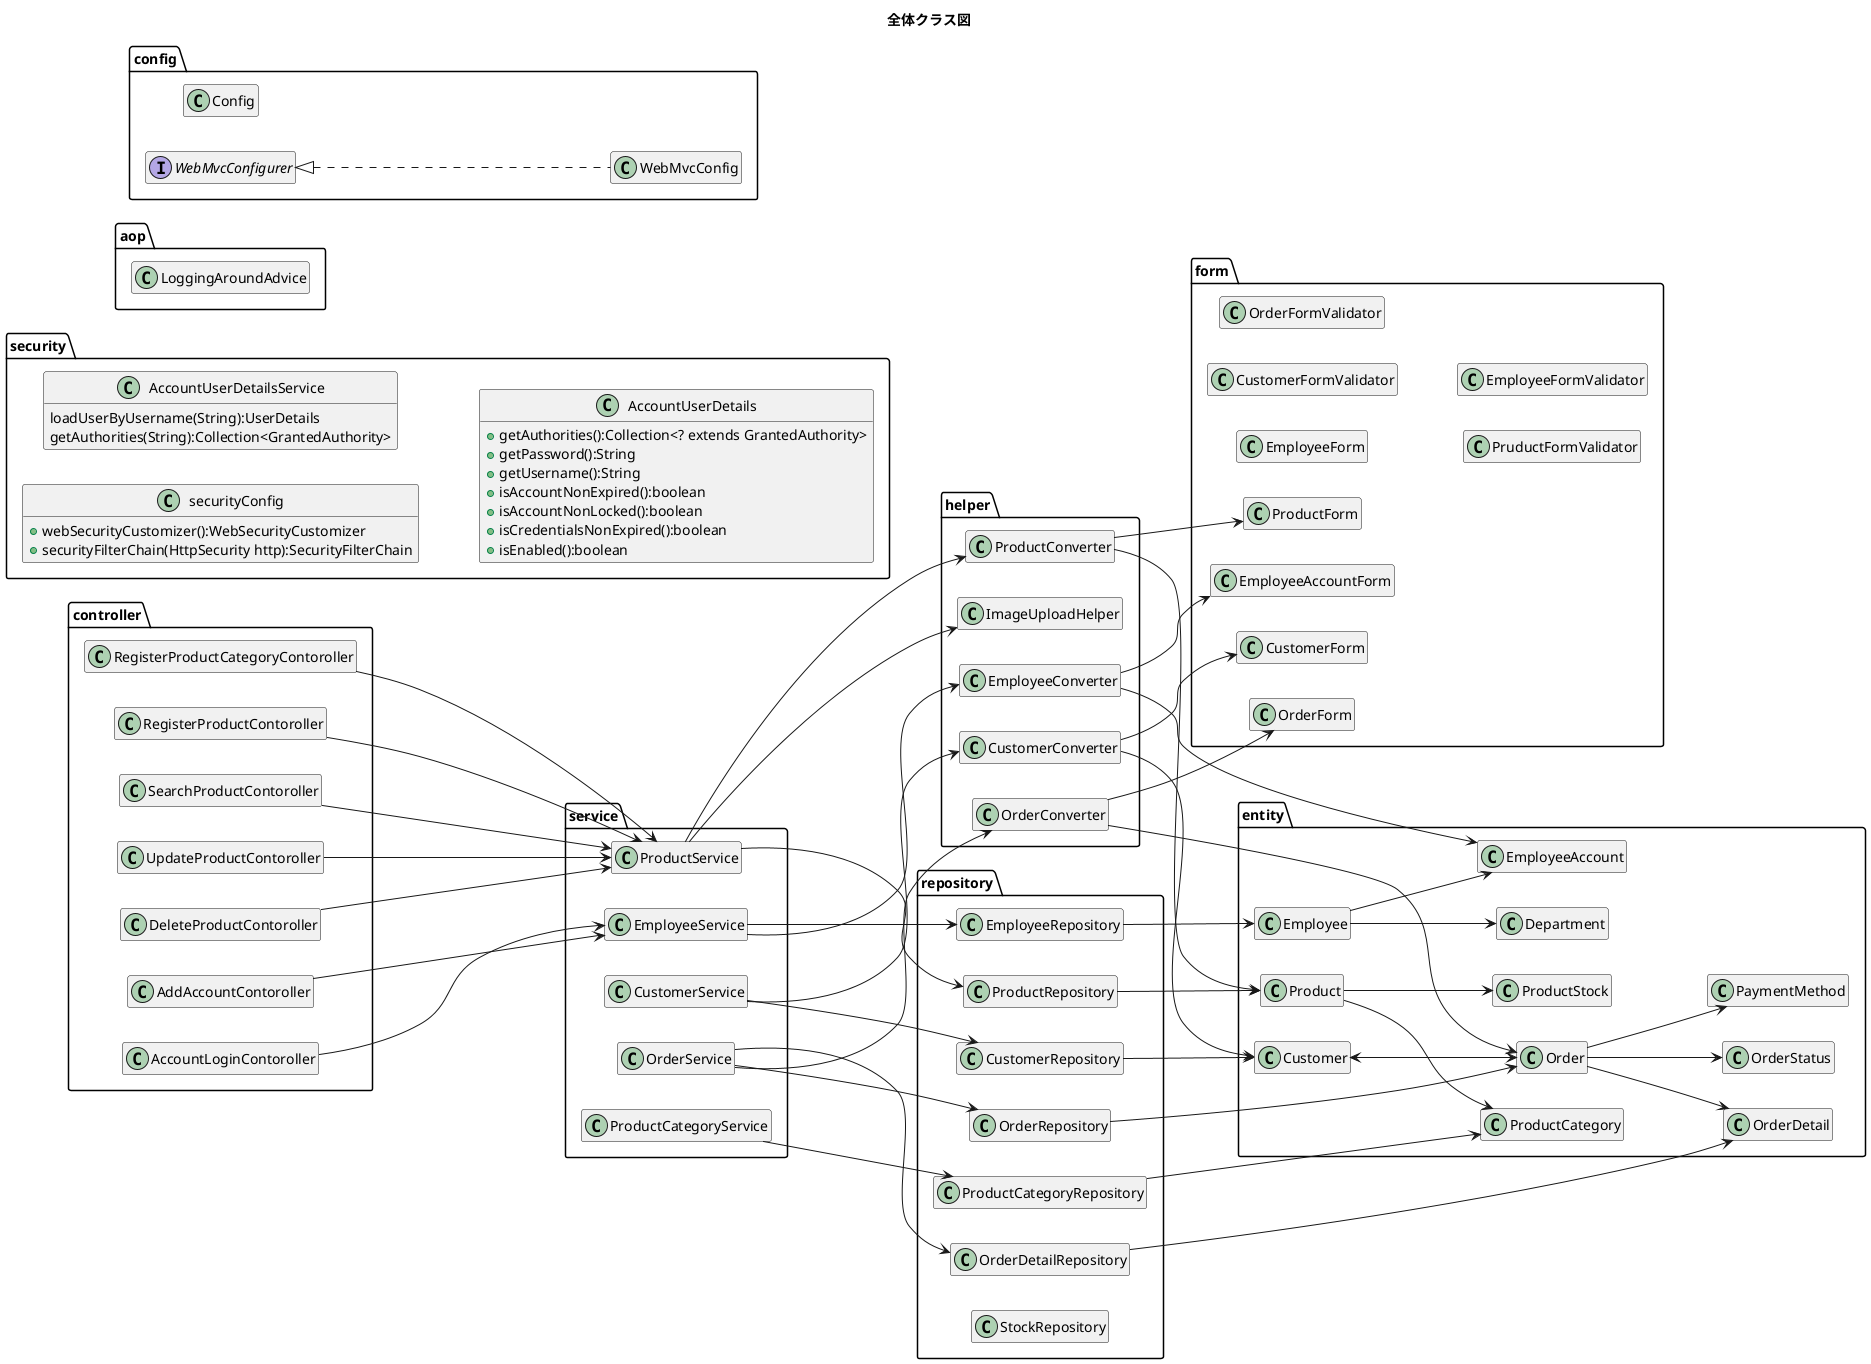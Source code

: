 @startuml
title 全体クラス図
hide empty members
left to right direction

package entity{
    class Customer{
    }

    class Order{
    }

    class OrderDetail{
    }

    class OrderStatus{
    }
    
    class PaymentMethod{
    }

    class Product{
    }

    class ProductCategory{
    }

    class ProductStock{
    }

    class Employee{
    }

    class Department{
    }

    class EmployeeAccount{
    }
}

Customer <--> Order
Order --> OrderStatus
Order --> OrderDetail
Order --> PaymentMethod
Product --> ProductStock
Product --> ProductCategory
Employee --> EmployeeAccount
Employee --> Department

package form{
    
    class CustomerForm{
    }

    class OrderForm{
    }

    class ProductForm{
    }

    class EmployeeForm{
    }
    
    class EmployeeAccountForm{
    }
    
    class CustomerFormValidator{
    }
    
    class OrderFormValidator{
    }
    
    class PruductFormValidator{
    }
    
    class EmployeeFormValidator{
    }
}

package helper{
    class CustomerConverter{
    }

    class OrderConverter{
    }

    class ProductConverter{
    }

    class EmployeeConverter{
    }
    
    class ImageUploadHelper{
    }
}
CustomerConverter --> Customer
CustomerConverter --> CustomerForm
OrderConverter --> Order
OrderConverter --> OrderForm
ProductConverter --> Product
ProductConverter --> ProductForm
EmployeeConverter --> EmployeeAccount
EmployeeConverter --> EmployeeAccountForm

package repository{
    class CustomerRepository{
    }

    class OrderRepository{
    }

    class ProductRepository{
    }

    class EmployeeRepository{
    }

    class ProductCategoryRepository{
    }

    class OrderDetailRepository{
    }
    
    class StockRepository{
    }
}

package service{
    class CustomerService{
    }
    
    class OrderService{
    }
    
    class ProductService{
    }

    class EmployeeService{
    }
    
    class ProductCategoryService{
    }
}

CustomerService --> CustomerConverter
OrderService --> OrderConverter
ProductService --> ProductConverter
ProductService --> ImageUploadHelper
EmployeeService --> EmployeeConverter

CustomerService --> CustomerRepository
OrderService --> OrderRepository
OrderService --> OrderDetailRepository
ProductService --> ProductRepository
EmployeeService --> EmployeeRepository
ProductCategoryService --> ProductCategoryRepository

CustomerRepository --> Customer
OrderRepository --> Order
OrderDetailRepository --> OrderDetail
ProductRepository --> Product
EmployeeRepository --> Employee
ProductCategoryRepository --> ProductCategory


package controller{
    class AddAccountContoroller{
    }
    class RegisterProductContoroller{
    }
    class SearchProductContoroller{
    }
    class UpdateProductContoroller{
    }
    class DeleteProductContoroller{
    }
    class RegisterProductCategoryContoroller{
    }
    class AccountLoginContoroller{
    }
}
AddAccountContoroller --> EmployeeService
RegisterProductContoroller --> ProductService
SearchProductContoroller --> ProductService
UpdateProductContoroller --> ProductService
DeleteProductContoroller --> ProductService
RegisterProductCategoryContoroller --> ProductService
AccountLoginContoroller --> EmployeeService

package aop{
   class LoggingAroundAdvice {
   }
}

package config{
    class Config{
    }
    class WebMvcConfig implements WebMvcConfigurer {
    }
}

package security{

		class securityConfig{
			+ webSecurityCustomizer():WebSecurityCustomizer
			+ securityFilterChain(HttpSecurity http):SecurityFilterChain
		}
		class AccountUserDetailsService{
			loadUserByUsername(String):UserDetails
			getAuthorities(String):Collection<GrantedAuthority>
		}
		class AccountUserDetails{
			+getAuthorities():Collection<? extends GrantedAuthority>
			+getPassword():String
			+getUsername():String
			+isAccountNonExpired():boolean
			+isAccountNonLocked():boolean
			+isCredentialsNonExpired():boolean
			+isEnabled():boolean
		}
	
}
@enduml




